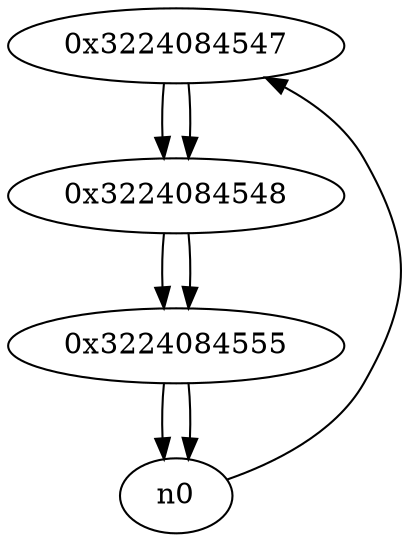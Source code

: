 digraph G{
/* nodes */
  n1 [label="0x3224084547"]
  n2 [label="0x3224084548"]
  n3 [label="0x3224084555"]
/* edges */
n1 -> n2;
n0 -> n1;
n2 -> n3;
n1 -> n2;
n3 -> n0;
n3 -> n0;
n2 -> n3;
}
